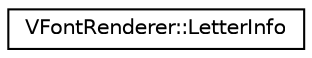 digraph "Graphical Class Hierarchy"
{
  edge [fontname="Helvetica",fontsize="10",labelfontname="Helvetica",labelfontsize="10"];
  node [fontname="Helvetica",fontsize="10",shape=record];
  rankdir="LR";
  Node1 [label="VFontRenderer::LetterInfo",height=0.2,width=0.4,color="black", fillcolor="white", style="filled",URL="$struct_v_font_renderer_1_1_letter_info.html"];
}
